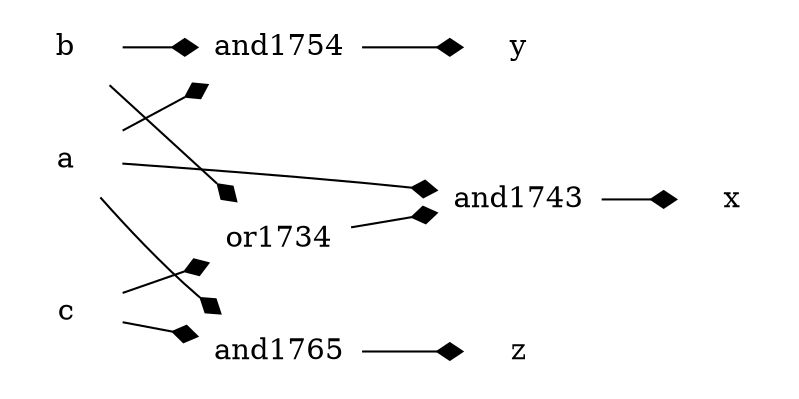 digraph g {
    // header
    rankdir=LR;
    margin=0.01;
    node [shape="plaintext"];
    edge [arrowhead="diamond"];
    // circuit 
    and1743 [label="and1743", image="../../gates/and_noleads.png"];
    and1754 [label="and1754", image="../../gates/and_noleads.png"];
    and1765 [label="and1765", image="../../gates/and_noleads.png"];
    or1734 [label="or1734", image="../../gates/or_noleads.png"];
    var1692[label="x"];
    var1698[label="y"];
    var1699[label="a"];
    var1700[label="b"];
    var1702[label="z"];
    var1704[label="c"];
    var1700 -> or1734 ;
    var1704 -> or1734 ;
    or1734 -> and1743 ;
    var1699 -> and1743 ;
    and1743 -> var1692 ;
    var1699 -> and1754 ;
    var1700 -> and1754 ;
    and1754 -> var1698 ;
    var1699 -> and1765 ;
    var1704 -> and1765 ;
    and1765 -> var1702 ;
}
